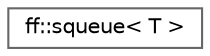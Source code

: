 digraph "类继承关系图"
{
 // LATEX_PDF_SIZE
  bgcolor="transparent";
  edge [fontname=Helvetica,fontsize=10,labelfontname=Helvetica,labelfontsize=10];
  node [fontname=Helvetica,fontsize=10,shape=box,height=0.2,width=0.4];
  rankdir="LR";
  Node0 [id="Node000000",label="ff::squeue\< T \>",height=0.2,width=0.4,color="grey40", fillcolor="white", style="filled",URL="$classff_1_1squeue.html",tooltip="Unbound sequential FIFO queue"];
}
